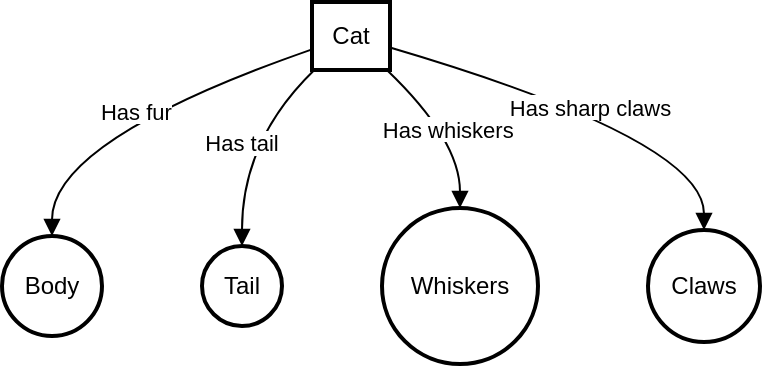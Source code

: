 <mxfile version="24.5.4" type="github">
  <diagram name="Page-1" id="fyN8EG7Ama09wMrGybzz">
    <mxGraphModel>
      <root>
        <mxCell id="0" />
        <mxCell id="1" parent="0" />
        <mxCell id="2" value="Cat" style="whiteSpace=wrap;strokeWidth=2;" vertex="1" parent="1">
          <mxGeometry x="156" width="39" height="34" as="geometry" />
        </mxCell>
        <mxCell id="3" value="Body" style="ellipse;aspect=fixed;strokeWidth=2;whiteSpace=wrap;" vertex="1" parent="1">
          <mxGeometry x="1" y="117" width="50" height="50" as="geometry" />
        </mxCell>
        <mxCell id="4" value="Tail" style="ellipse;aspect=fixed;strokeWidth=2;whiteSpace=wrap;" vertex="1" parent="1">
          <mxGeometry x="101" y="122" width="40" height="40" as="geometry" />
        </mxCell>
        <mxCell id="5" value="Whiskers" style="ellipse;aspect=fixed;strokeWidth=2;whiteSpace=wrap;" vertex="1" parent="1">
          <mxGeometry x="191" y="103" width="78" height="78" as="geometry" />
        </mxCell>
        <mxCell id="6" value="Claws" style="ellipse;aspect=fixed;strokeWidth=2;whiteSpace=wrap;" vertex="1" parent="1">
          <mxGeometry x="324" y="114" width="56" height="56" as="geometry" />
        </mxCell>
        <mxCell id="7" value="Has fur" style="curved=1;startArrow=none;endArrow=block;exitX=-0.01;exitY=0.7;entryX=0.5;entryY=0;" edge="1" parent="1" source="2" target="3">
          <mxGeometry relative="1" as="geometry">
            <Array as="points">
              <mxPoint x="26" y="69" />
            </Array>
          </mxGeometry>
        </mxCell>
        <mxCell id="8" value="Has tail" style="curved=1;startArrow=none;endArrow=block;exitX=0.03;exitY=1;entryX=0.5;entryY=0;" edge="1" parent="1" source="2" target="4">
          <mxGeometry relative="1" as="geometry">
            <Array as="points">
              <mxPoint x="121" y="69" />
            </Array>
          </mxGeometry>
        </mxCell>
        <mxCell id="9" value="Has whiskers" style="curved=1;startArrow=none;endArrow=block;exitX=0.96;exitY=1;entryX=0.5;entryY=0;" edge="1" parent="1" source="2" target="5">
          <mxGeometry relative="1" as="geometry">
            <Array as="points">
              <mxPoint x="230" y="69" />
            </Array>
          </mxGeometry>
        </mxCell>
        <mxCell id="10" value="Has sharp claws" style="curved=1;startArrow=none;endArrow=block;exitX=1;exitY=0.67;entryX=0.5;entryY=0;" edge="1" parent="1" source="2" target="6">
          <mxGeometry relative="1" as="geometry">
            <Array as="points">
              <mxPoint x="352" y="69" />
            </Array>
          </mxGeometry>
        </mxCell>
      </root>
    </mxGraphModel>
  </diagram>
</mxfile>
